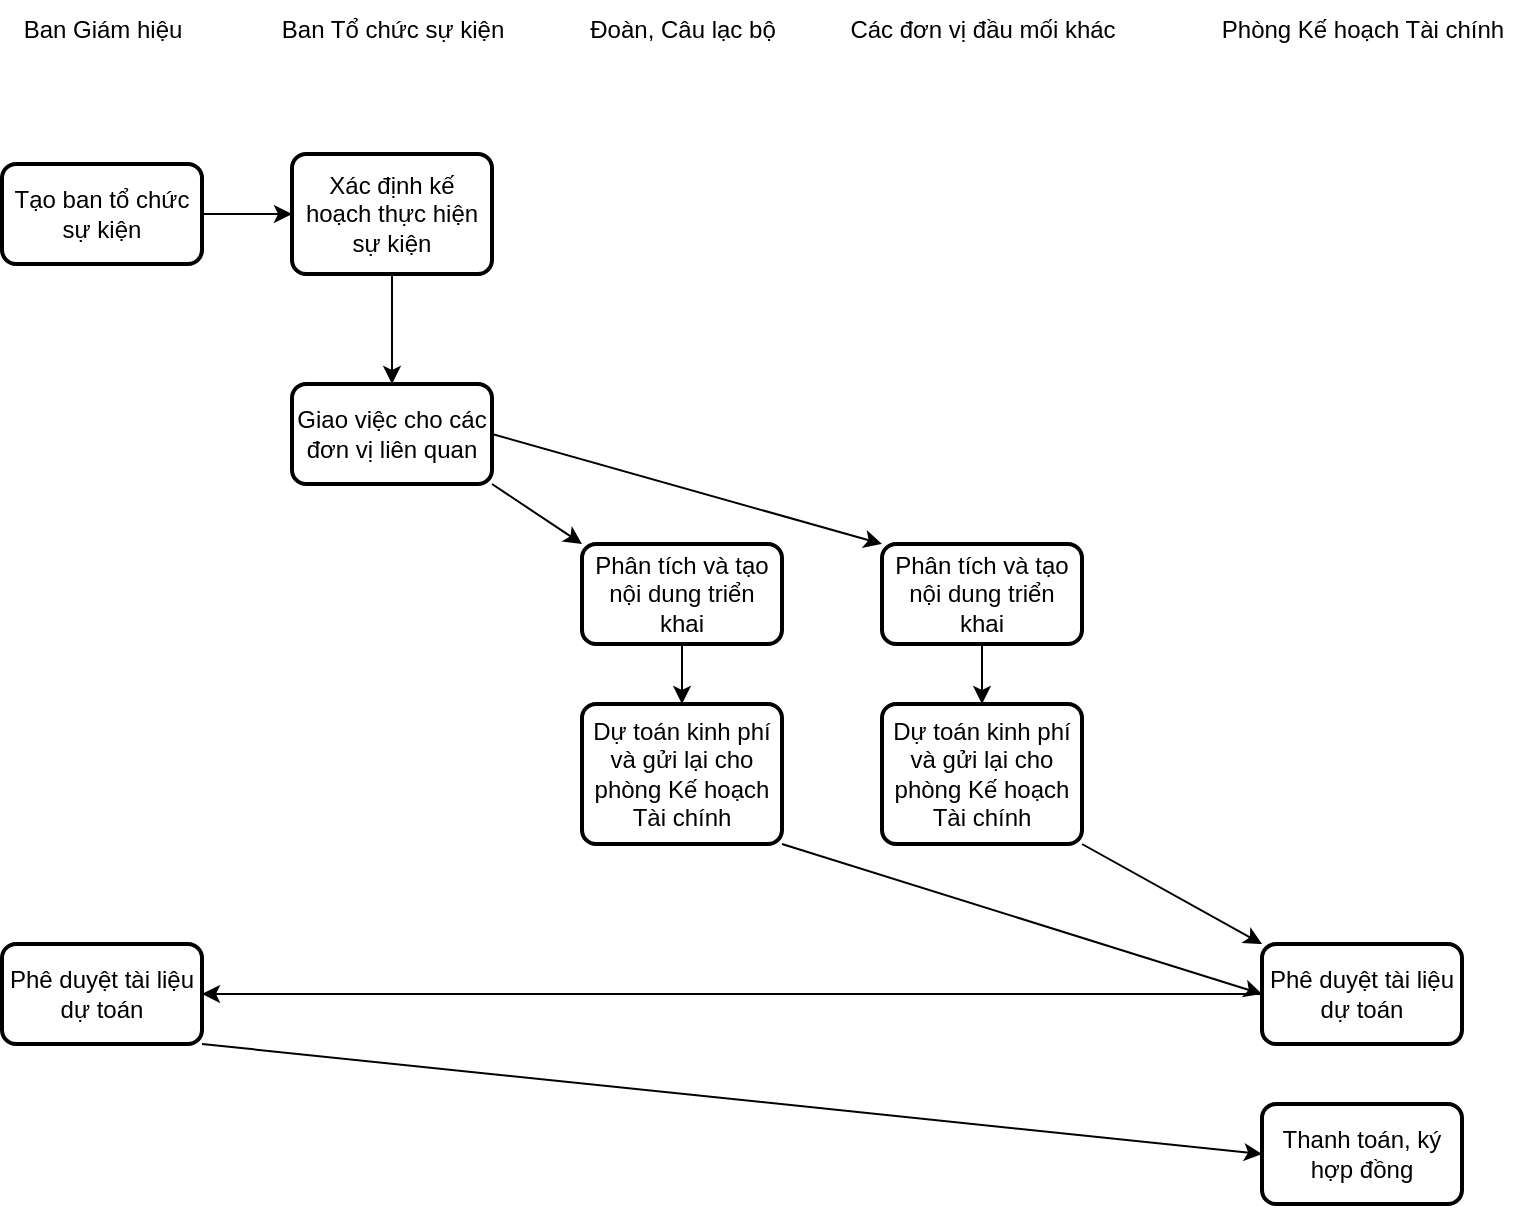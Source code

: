<mxfile version="24.2.0" type="github">
  <diagram name="Page-1" id="5VOekYa0wZCWH28fAlYT">
    <mxGraphModel dx="794" dy="446" grid="1" gridSize="10" guides="1" tooltips="1" connect="1" arrows="1" fold="1" page="1" pageScale="1" pageWidth="850" pageHeight="1100" math="0" shadow="0">
      <root>
        <mxCell id="0" />
        <mxCell id="1" parent="0" />
        <mxCell id="BLSg57F7Pyb8LWdIM2OY-1" value="Tạo ban tổ chức sự kiện" style="rounded=1;whiteSpace=wrap;html=1;absoluteArcSize=1;arcSize=14;strokeWidth=2;" vertex="1" parent="1">
          <mxGeometry x="70" y="370" width="100" height="50" as="geometry" />
        </mxCell>
        <mxCell id="BLSg57F7Pyb8LWdIM2OY-2" value="Ban Giám hiệu" style="text;html=1;align=center;verticalAlign=middle;resizable=0;points=[];autosize=1;strokeColor=none;fillColor=none;" vertex="1" parent="1">
          <mxGeometry x="70" y="288" width="100" height="30" as="geometry" />
        </mxCell>
        <mxCell id="BLSg57F7Pyb8LWdIM2OY-3" value="Giao việc cho các đơn vị liên quan" style="rounded=1;whiteSpace=wrap;html=1;absoluteArcSize=1;arcSize=14;strokeWidth=2;" vertex="1" parent="1">
          <mxGeometry x="215" y="480" width="100" height="50" as="geometry" />
        </mxCell>
        <mxCell id="BLSg57F7Pyb8LWdIM2OY-4" value="Xác định kế hoạch thực hiện sự kiện" style="rounded=1;whiteSpace=wrap;html=1;absoluteArcSize=1;arcSize=14;strokeWidth=2;" vertex="1" parent="1">
          <mxGeometry x="215" y="365" width="100" height="60" as="geometry" />
        </mxCell>
        <mxCell id="BLSg57F7Pyb8LWdIM2OY-5" value="" style="endArrow=classic;html=1;rounded=0;exitX=1;exitY=0.5;exitDx=0;exitDy=0;entryX=0;entryY=0.5;entryDx=0;entryDy=0;" edge="1" parent="1" source="BLSg57F7Pyb8LWdIM2OY-1" target="BLSg57F7Pyb8LWdIM2OY-4">
          <mxGeometry width="50" height="50" relative="1" as="geometry">
            <mxPoint x="380" y="460" as="sourcePoint" />
            <mxPoint x="430" y="410" as="targetPoint" />
          </mxGeometry>
        </mxCell>
        <mxCell id="BLSg57F7Pyb8LWdIM2OY-6" value="" style="endArrow=classic;html=1;rounded=0;exitX=0.5;exitY=1;exitDx=0;exitDy=0;entryX=0.5;entryY=0;entryDx=0;entryDy=0;" edge="1" parent="1" source="BLSg57F7Pyb8LWdIM2OY-4" target="BLSg57F7Pyb8LWdIM2OY-3">
          <mxGeometry width="50" height="50" relative="1" as="geometry">
            <mxPoint x="380" y="460" as="sourcePoint" />
            <mxPoint x="430" y="410" as="targetPoint" />
          </mxGeometry>
        </mxCell>
        <mxCell id="BLSg57F7Pyb8LWdIM2OY-7" value="Ban Tổ chức sự kiện" style="text;html=1;align=center;verticalAlign=middle;resizable=0;points=[];autosize=1;strokeColor=none;fillColor=none;" vertex="1" parent="1">
          <mxGeometry x="200" y="288" width="130" height="30" as="geometry" />
        </mxCell>
        <mxCell id="BLSg57F7Pyb8LWdIM2OY-8" value="Phân tích và tạo nội dung triển khai" style="rounded=1;whiteSpace=wrap;html=1;absoluteArcSize=1;arcSize=14;strokeWidth=2;" vertex="1" parent="1">
          <mxGeometry x="360" y="560" width="100" height="50" as="geometry" />
        </mxCell>
        <mxCell id="BLSg57F7Pyb8LWdIM2OY-9" value="Phân tích và tạo nội dung triển khai" style="rounded=1;whiteSpace=wrap;html=1;absoluteArcSize=1;arcSize=14;strokeWidth=2;" vertex="1" parent="1">
          <mxGeometry x="510" y="560" width="100" height="50" as="geometry" />
        </mxCell>
        <mxCell id="BLSg57F7Pyb8LWdIM2OY-10" value="" style="endArrow=classic;html=1;rounded=0;exitX=1;exitY=1;exitDx=0;exitDy=0;entryX=0;entryY=0;entryDx=0;entryDy=0;" edge="1" parent="1" source="BLSg57F7Pyb8LWdIM2OY-3" target="BLSg57F7Pyb8LWdIM2OY-8">
          <mxGeometry width="50" height="50" relative="1" as="geometry">
            <mxPoint x="440" y="560" as="sourcePoint" />
            <mxPoint x="490" y="510" as="targetPoint" />
          </mxGeometry>
        </mxCell>
        <mxCell id="BLSg57F7Pyb8LWdIM2OY-11" value="" style="endArrow=classic;html=1;rounded=0;exitX=1;exitY=0.5;exitDx=0;exitDy=0;entryX=0;entryY=0;entryDx=0;entryDy=0;" edge="1" parent="1" source="BLSg57F7Pyb8LWdIM2OY-3" target="BLSg57F7Pyb8LWdIM2OY-9">
          <mxGeometry width="50" height="50" relative="1" as="geometry">
            <mxPoint x="440" y="560" as="sourcePoint" />
            <mxPoint x="490" y="510" as="targetPoint" />
          </mxGeometry>
        </mxCell>
        <mxCell id="BLSg57F7Pyb8LWdIM2OY-12" value="Đoàn, Câu lạc bộ" style="text;html=1;align=center;verticalAlign=middle;resizable=0;points=[];autosize=1;strokeColor=none;fillColor=none;" vertex="1" parent="1">
          <mxGeometry x="350" y="288" width="120" height="30" as="geometry" />
        </mxCell>
        <mxCell id="BLSg57F7Pyb8LWdIM2OY-13" value="Các đơn vị đầu mối khác" style="text;html=1;align=center;verticalAlign=middle;resizable=0;points=[];autosize=1;strokeColor=none;fillColor=none;" vertex="1" parent="1">
          <mxGeometry x="480" y="288" width="160" height="30" as="geometry" />
        </mxCell>
        <mxCell id="BLSg57F7Pyb8LWdIM2OY-14" value="Dự toán kinh phí và gửi lại cho phòng Kế hoạch Tài chính" style="rounded=1;whiteSpace=wrap;html=1;absoluteArcSize=1;arcSize=14;strokeWidth=2;" vertex="1" parent="1">
          <mxGeometry x="360" y="640" width="100" height="70" as="geometry" />
        </mxCell>
        <mxCell id="BLSg57F7Pyb8LWdIM2OY-15" value="Dự toán kinh phí và gửi lại cho phòng Kế hoạch Tài chính" style="rounded=1;whiteSpace=wrap;html=1;absoluteArcSize=1;arcSize=14;strokeWidth=2;" vertex="1" parent="1">
          <mxGeometry x="510" y="640" width="100" height="70" as="geometry" />
        </mxCell>
        <mxCell id="BLSg57F7Pyb8LWdIM2OY-16" value="" style="endArrow=classic;html=1;rounded=0;exitX=0.5;exitY=1;exitDx=0;exitDy=0;entryX=0.5;entryY=0;entryDx=0;entryDy=0;" edge="1" parent="1" source="BLSg57F7Pyb8LWdIM2OY-8" target="BLSg57F7Pyb8LWdIM2OY-14">
          <mxGeometry width="50" height="50" relative="1" as="geometry">
            <mxPoint x="230" y="600" as="sourcePoint" />
            <mxPoint x="340" y="720" as="targetPoint" />
            <Array as="points" />
          </mxGeometry>
        </mxCell>
        <mxCell id="BLSg57F7Pyb8LWdIM2OY-17" value="" style="endArrow=classic;html=1;rounded=0;entryX=0.5;entryY=0;entryDx=0;entryDy=0;exitX=0.5;exitY=1;exitDx=0;exitDy=0;" edge="1" parent="1" source="BLSg57F7Pyb8LWdIM2OY-9" target="BLSg57F7Pyb8LWdIM2OY-15">
          <mxGeometry width="50" height="50" relative="1" as="geometry">
            <mxPoint x="440" y="660" as="sourcePoint" />
            <mxPoint x="490" y="610" as="targetPoint" />
          </mxGeometry>
        </mxCell>
        <mxCell id="BLSg57F7Pyb8LWdIM2OY-18" value="Phê duyệt tài liệu dự toán" style="rounded=1;whiteSpace=wrap;html=1;absoluteArcSize=1;arcSize=14;strokeWidth=2;" vertex="1" parent="1">
          <mxGeometry x="700" y="760" width="100" height="50" as="geometry" />
        </mxCell>
        <mxCell id="BLSg57F7Pyb8LWdIM2OY-19" value="" style="endArrow=classic;html=1;rounded=0;exitX=1;exitY=1;exitDx=0;exitDy=0;entryX=0;entryY=0.5;entryDx=0;entryDy=0;" edge="1" parent="1" source="BLSg57F7Pyb8LWdIM2OY-14" target="BLSg57F7Pyb8LWdIM2OY-18">
          <mxGeometry width="50" height="50" relative="1" as="geometry">
            <mxPoint x="560" y="770" as="sourcePoint" />
            <mxPoint x="610" y="720" as="targetPoint" />
          </mxGeometry>
        </mxCell>
        <mxCell id="BLSg57F7Pyb8LWdIM2OY-20" value="" style="endArrow=classic;html=1;rounded=0;exitX=1;exitY=1;exitDx=0;exitDy=0;entryX=0;entryY=0;entryDx=0;entryDy=0;" edge="1" parent="1" source="BLSg57F7Pyb8LWdIM2OY-15" target="BLSg57F7Pyb8LWdIM2OY-18">
          <mxGeometry width="50" height="50" relative="1" as="geometry">
            <mxPoint x="560" y="770" as="sourcePoint" />
            <mxPoint x="610" y="720" as="targetPoint" />
          </mxGeometry>
        </mxCell>
        <mxCell id="BLSg57F7Pyb8LWdIM2OY-21" value="Phê duyệt tài liệu dự toán" style="rounded=1;whiteSpace=wrap;html=1;absoluteArcSize=1;arcSize=14;strokeWidth=2;" vertex="1" parent="1">
          <mxGeometry x="70" y="760" width="100" height="50" as="geometry" />
        </mxCell>
        <mxCell id="BLSg57F7Pyb8LWdIM2OY-22" value="" style="endArrow=classic;html=1;rounded=0;exitX=0;exitY=0.5;exitDx=0;exitDy=0;entryX=1;entryY=0.5;entryDx=0;entryDy=0;" edge="1" parent="1" source="BLSg57F7Pyb8LWdIM2OY-18" target="BLSg57F7Pyb8LWdIM2OY-21">
          <mxGeometry width="50" height="50" relative="1" as="geometry">
            <mxPoint x="440" y="870" as="sourcePoint" />
            <mxPoint x="490" y="820" as="targetPoint" />
          </mxGeometry>
        </mxCell>
        <mxCell id="BLSg57F7Pyb8LWdIM2OY-23" value="Thanh toán, ký hợp đồng" style="rounded=1;whiteSpace=wrap;html=1;absoluteArcSize=1;arcSize=14;strokeWidth=2;" vertex="1" parent="1">
          <mxGeometry x="700" y="840" width="100" height="50" as="geometry" />
        </mxCell>
        <mxCell id="BLSg57F7Pyb8LWdIM2OY-24" value="" style="endArrow=classic;html=1;rounded=0;exitX=1;exitY=1;exitDx=0;exitDy=0;entryX=0;entryY=0.5;entryDx=0;entryDy=0;" edge="1" parent="1" source="BLSg57F7Pyb8LWdIM2OY-21" target="BLSg57F7Pyb8LWdIM2OY-23">
          <mxGeometry width="50" height="50" relative="1" as="geometry">
            <mxPoint x="440" y="670" as="sourcePoint" />
            <mxPoint x="490" y="620" as="targetPoint" />
          </mxGeometry>
        </mxCell>
        <mxCell id="BLSg57F7Pyb8LWdIM2OY-25" value="Phòng Kế hoạch Tài chính" style="text;html=1;align=center;verticalAlign=middle;resizable=0;points=[];autosize=1;strokeColor=none;fillColor=none;" vertex="1" parent="1">
          <mxGeometry x="670" y="288" width="160" height="30" as="geometry" />
        </mxCell>
      </root>
    </mxGraphModel>
  </diagram>
</mxfile>
